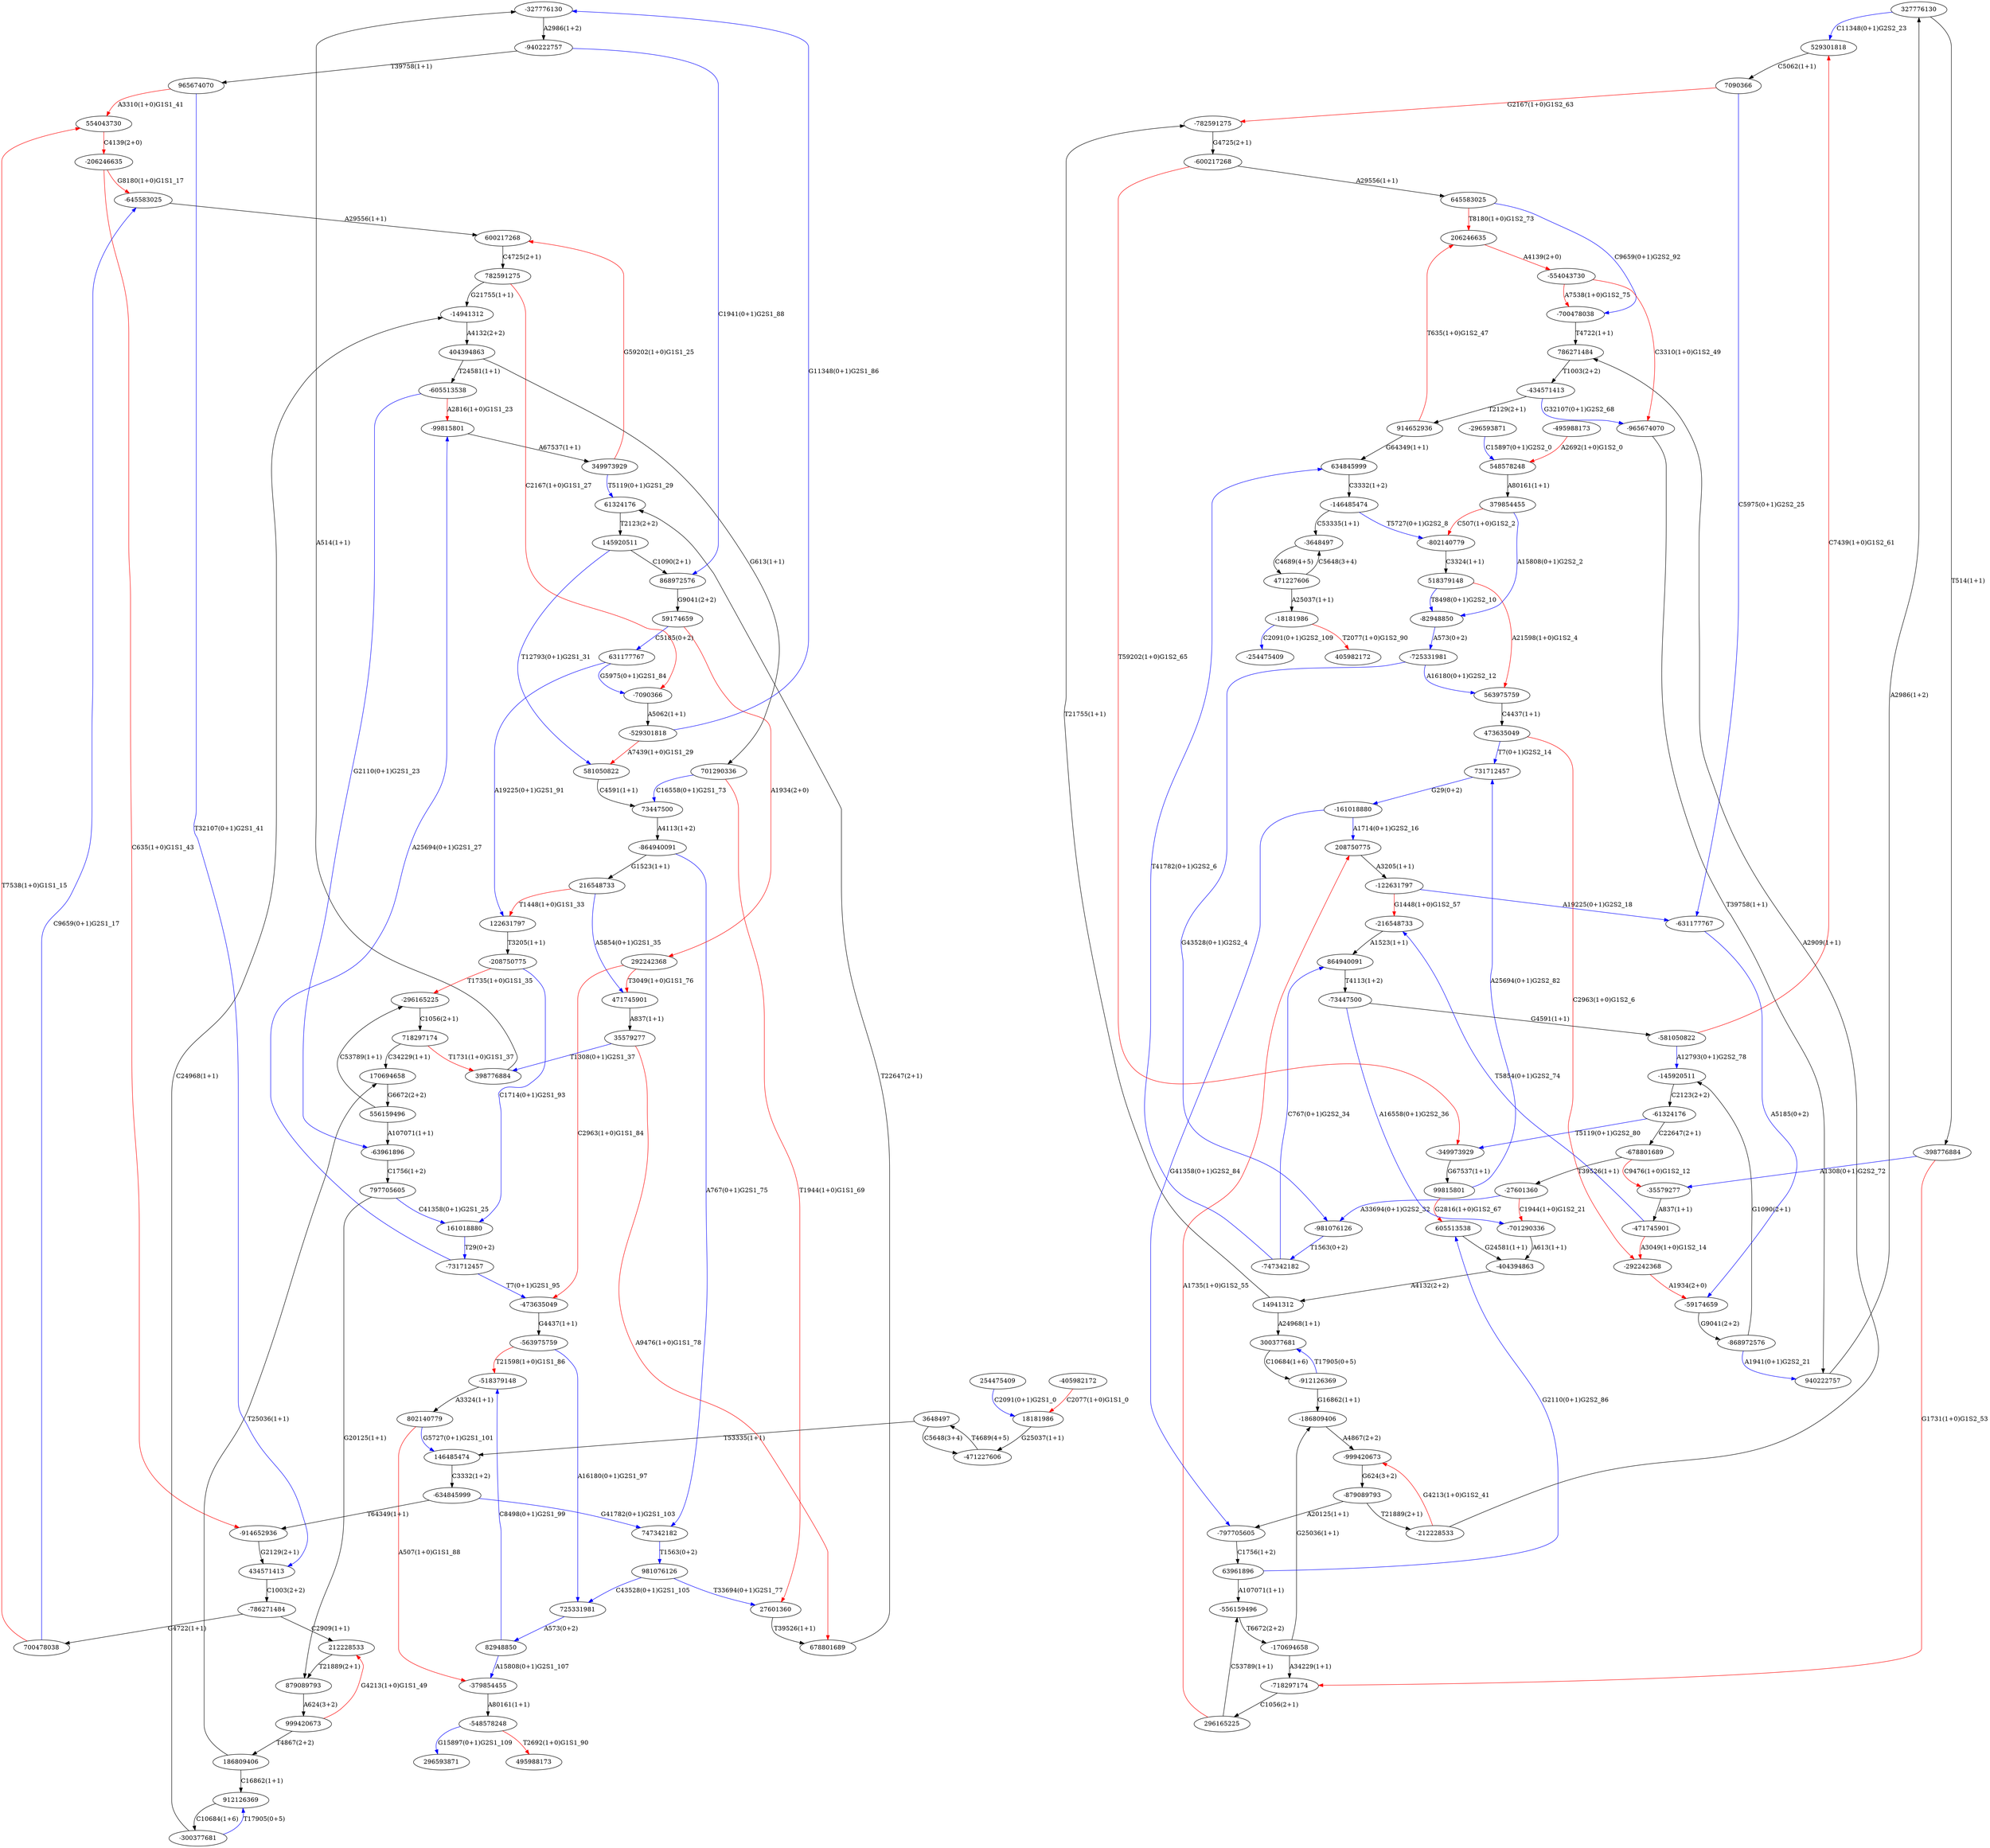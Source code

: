 digraph {
nodesep = 0.5;
-327776130 [style=filled fillcolor="white"]
327776130 [style=filled fillcolor="white"]
82948850 [style=filled fillcolor="white"]
-216548733 [style=filled fillcolor="white"]
216548733 [style=filled fillcolor="white"]
605513538 [style=filled fillcolor="white"]
-864940091 [style=filled fillcolor="white"]
864940091 [style=filled fillcolor="white"]
981076126 [style=filled fillcolor="white"]
-99815801 [style=filled fillcolor="white"]
645583025 [style=filled fillcolor="white"]
-14941312 [style=filled fillcolor="white"]
-27601360 [style=filled fillcolor="white"]
678801689 [style=filled fillcolor="white"]
27601360 [style=filled fillcolor="white"]
581050822 [style=filled fillcolor="white"]
-786271484 [style=filled fillcolor="white"]
-206246635 [style=filled fillcolor="white"]
206246635 [style=filled fillcolor="white"]
-645583025 [style=filled fillcolor="white"]
802140779 [style=filled fillcolor="white"]
-7090366 [style=filled fillcolor="white"]
-518379148 [style=filled fillcolor="white"]
-782591275 [style=filled fillcolor="white"]
7090366 [style=filled fillcolor="white"]
518379148 [style=filled fillcolor="white"]
-170694658 [style=filled fillcolor="white"]
718297174 [style=filled fillcolor="white"]
-296165225 [style=filled fillcolor="white"]
-404394863 [style=filled fillcolor="white"]
-605513538 [style=filled fillcolor="white"]
296593871 [style=filled fillcolor="white"]
554043730 [style=filled fillcolor="white"]
556159496 [style=filled fillcolor="white"]
563975759 [style=filled fillcolor="white"]
965674070 [style=filled fillcolor="white"]
59174659 [style=filled fillcolor="white"]
731712457 [style=filled fillcolor="white"]
786271484 [style=filled fillcolor="white"]
529301818 [style=filled fillcolor="white"]
-473635049 [style=filled fillcolor="white"]
296165225 [style=filled fillcolor="white"]
-563975759 [style=filled fillcolor="white"]
-349973929 [style=filled fillcolor="white"]
-581050822 [style=filled fillcolor="white"]
122631797 [style=filled fillcolor="white"]
398776884 [style=filled fillcolor="white"]
-879089793 [style=filled fillcolor="white"]
-981076126 [style=filled fillcolor="white"]
-208750775 [style=filled fillcolor="white"]
914652936 [style=filled fillcolor="white"]
-747342182 [style=filled fillcolor="white"]
-731712457 [style=filled fillcolor="white"]
3648497 [style=filled fillcolor="white"]
-82948850 [style=filled fillcolor="white"]
782591275 [style=filled fillcolor="white"]
725331981 [style=filled fillcolor="white"]
-725331981 [style=filled fillcolor="white"]
700478038 [style=filled fillcolor="white"]
-379854455 [style=filled fillcolor="white"]
-296593871 [style=filled fillcolor="white"]
-3648497 [style=filled fillcolor="white"]
-18181986 [style=filled fillcolor="white"]
-718297174 [style=filled fillcolor="white"]
300377681 [style=filled fillcolor="white"]
14941312 [style=filled fillcolor="white"]
349973929 [style=filled fillcolor="white"]
186809406 [style=filled fillcolor="white"]
-701290336 [style=filled fillcolor="white"]
-186809406 [style=filled fillcolor="white"]
-122631797 [style=filled fillcolor="white"]
-965674070 [style=filled fillcolor="white"]
-914652936 [style=filled fillcolor="white"]
868972576 [style=filled fillcolor="white"]
634845999 [style=filled fillcolor="white"]
473635049 [style=filled fillcolor="white"]
146485474 [style=filled fillcolor="white"]
170694658 [style=filled fillcolor="white"]
-868972576 [style=filled fillcolor="white"]
63961896 [style=filled fillcolor="white"]
912126369 [style=filled fillcolor="white"]
99815801 [style=filled fillcolor="white"]
208750775 [style=filled fillcolor="white"]
161018880 [style=filled fillcolor="white"]
-73447500 [style=filled fillcolor="white"]
-434571413 [style=filled fillcolor="white"]
405982172 [style=filled fillcolor="white"]
-63961896 [style=filled fillcolor="white"]
-600217268 [style=filled fillcolor="white"]
-556159496 [style=filled fillcolor="white"]
212228533 [style=filled fillcolor="white"]
-212228533 [style=filled fillcolor="white"]
-700478038 [style=filled fillcolor="white"]
254475409 [style=filled fillcolor="white"]
-254475409 [style=filled fillcolor="white"]
-802140779 [style=filled fillcolor="white"]
-678801689 [style=filled fillcolor="white"]
73447500 [style=filled fillcolor="white"]
379854455 [style=filled fillcolor="white"]
-471745901 [style=filled fillcolor="white"]
-161018880 [style=filled fillcolor="white"]
404394863 [style=filled fillcolor="white"]
-529301818 [style=filled fillcolor="white"]
999420673 [style=filled fillcolor="white"]
-548578248 [style=filled fillcolor="white"]
-631177767 [style=filled fillcolor="white"]
-146485474 [style=filled fillcolor="white"]
797705605 [style=filled fillcolor="white"]
145920511 [style=filled fillcolor="white"]
-398776884 [style=filled fillcolor="white"]
-797705605 [style=filled fillcolor="white"]
-634845999 [style=filled fillcolor="white"]
434571413 [style=filled fillcolor="white"]
940222757 [style=filled fillcolor="white"]
61324176 [style=filled fillcolor="white"]
-145920511 [style=filled fillcolor="white"]
-61324176 [style=filled fillcolor="white"]
879089793 [style=filled fillcolor="white"]
-300377681 [style=filled fillcolor="white"]
-59174659 [style=filled fillcolor="white"]
-554043730 [style=filled fillcolor="white"]
471745901 [style=filled fillcolor="white"]
747342182 [style=filled fillcolor="white"]
-940222757 [style=filled fillcolor="white"]
-999420673 [style=filled fillcolor="white"]
292242368 [style=filled fillcolor="white"]
-292242368 [style=filled fillcolor="white"]
600217268 [style=filled fillcolor="white"]
548578248 [style=filled fillcolor="white"]
35579277 [style=filled fillcolor="white"]
-35579277 [style=filled fillcolor="white"]
18181986 [style=filled fillcolor="white"]
-405982172 [style=filled fillcolor="white"]
701290336 [style=filled fillcolor="white"]
495988173 [style=filled fillcolor="white"]
-912126369 [style=filled fillcolor="white"]
-495988173 [style=filled fillcolor="white"]
471227606 [style=filled fillcolor="white"]
631177767 [style=filled fillcolor="white"]
-471227606 [style=filled fillcolor="white"]
"-327776130" -> "-940222757" [label="A2986(1+2)", color="black", penwidth=1]
"327776130" -> "-398776884" [label="T514(1+1)", color="black", penwidth=1]
"327776130" -> "529301818" [label="C11348(0+1)G2S2_23", color="blue", penwidth=1]
"82948850" -> "-518379148" [label="C8498(0+1)G2S1_99", color="blue", penwidth=1]
"82948850" -> "-379854455" [label="A15808(0+1)G2S1_107", color="blue", penwidth=1]
"-216548733" -> "864940091" [label="A1523(1+1)", color="black", penwidth=1]
"216548733" -> "471745901" [label="A5854(0+1)G2S1_35", color="blue", penwidth=1]
"216548733" -> "122631797" [label="T1448(1+0)G1S1_33", color="red", penwidth=1]
"605513538" -> "-404394863" [label="G24581(1+1)", color="black", penwidth=1]
"-864940091" -> "747342182" [label="A767(0+1)G2S1_75", color="blue", penwidth=1]
"-864940091" -> "216548733" [label="G1523(1+1)", color="black", penwidth=1]
"864940091" -> "-73447500" [label="T4113(1+2)", color="black", penwidth=1]
"981076126" -> "27601360" [label="T33694(0+1)G2S1_77", color="blue", penwidth=1]
"981076126" -> "725331981" [label="C43528(0+1)G2S1_105", color="blue", penwidth=1]
"-99815801" -> "349973929" [label="A67537(1+1)", color="black", penwidth=1]
"645583025" -> "-700478038" [label="C9659(0+1)G2S2_92", color="blue", penwidth=1]
"645583025" -> "206246635" [label="T8180(1+0)G1S2_73", color="red", penwidth=1]
"-14941312" -> "404394863" [label="A4132(2+2)", color="black", penwidth=1]
"-27601360" -> "-701290336" [label="C1944(1+0)G1S2_21", color="red", penwidth=1]
"-27601360" -> "-981076126" [label="A33694(0+1)G2S2_32", color="blue", penwidth=1]
"678801689" -> "61324176" [label="T22647(2+1)", color="black", penwidth=1]
"27601360" -> "678801689" [label="T39526(1+1)", color="black", penwidth=1]
"581050822" -> "73447500" [label="C4591(1+1)", color="black", penwidth=1]
"-786271484" -> "700478038" [label="G4722(1+1)", color="black", penwidth=1]
"-786271484" -> "212228533" [label="C2909(1+1)", color="black", penwidth=1]
"-206246635" -> "-914652936" [label="C635(1+0)G1S1_43", color="red", penwidth=1]
"-206246635" -> "-645583025" [label="G8180(1+0)G1S1_17", color="red", penwidth=1]
"206246635" -> "-554043730" [label="A4139(2+0)", color="red", penwidth=1]
"-645583025" -> "600217268" [label="A29556(1+1)", color="black", penwidth=1]
"802140779" -> "-379854455" [label="A507(1+0)G1S1_88", color="red", penwidth=1]
"802140779" -> "146485474" [label="G5727(0+1)G2S1_101", color="blue", penwidth=1]
"-7090366" -> "-529301818" [label="A5062(1+1)", color="black", penwidth=1]
"-518379148" -> "802140779" [label="A3324(1+1)", color="black", penwidth=1]
"-782591275" -> "-600217268" [label="G4725(2+1)", color="black", penwidth=1]
"7090366" -> "-631177767" [label="C5975(0+1)G2S2_25", color="blue", penwidth=1]
"7090366" -> "-782591275" [label="G2167(1+0)G1S2_63", color="red", penwidth=1]
"518379148" -> "563975759" [label="A21598(1+0)G1S2_4", color="red", penwidth=1]
"518379148" -> "-82948850" [label="T8498(0+1)G2S2_10", color="blue", penwidth=1]
"-170694658" -> "-186809406" [label="G25036(1+1)", color="black", penwidth=1]
"-170694658" -> "-718297174" [label="A34229(1+1)", color="black", penwidth=1]
"718297174" -> "170694658" [label="C34229(1+1)", color="black", penwidth=1]
"718297174" -> "398776884" [label="T1731(1+0)G1S1_37", color="red", penwidth=1]
"-296165225" -> "718297174" [label="C1056(2+1)", color="black", penwidth=1]
"-404394863" -> "14941312" [label="A4132(2+2)", color="black", penwidth=1]
"-605513538" -> "-63961896" [label="G2110(0+1)G2S1_23", color="blue", penwidth=1]
"-605513538" -> "-99815801" [label="A2816(1+0)G1S1_23", color="red", penwidth=1]
"554043730" -> "-206246635" [label="C4139(2+0)", color="red", penwidth=1]
"556159496" -> "-296165225" [label="C53789(1+1)", color="black", penwidth=1]
"556159496" -> "-63961896" [label="A107071(1+1)", color="black", penwidth=1]
"563975759" -> "473635049" [label="C4437(1+1)", color="black", penwidth=1]
"965674070" -> "434571413" [label="T32107(0+1)G2S1_41", color="blue", penwidth=1]
"965674070" -> "554043730" [label="A3310(1+0)G1S1_41", color="red", penwidth=1]
"59174659" -> "292242368" [label="A1934(2+0)", color="red", penwidth=1]
"59174659" -> "631177767" [label="C5185(0+2)", color="blue", penwidth=1]
"731712457" -> "-161018880" [label="G29(0+2)", color="blue", penwidth=1]
"786271484" -> "-434571413" [label="T1003(2+2)", color="black", penwidth=1]
"529301818" -> "7090366" [label="C5062(1+1)", color="black", penwidth=1]
"-473635049" -> "-563975759" [label="G4437(1+1)", color="black", penwidth=1]
"296165225" -> "208750775" [label="A1735(1+0)G1S2_55", color="red", penwidth=1]
"296165225" -> "-556159496" [label="C53789(1+1)", color="black", penwidth=1]
"-563975759" -> "725331981" [label="A16180(0+1)G2S1_97", color="blue", penwidth=1]
"-563975759" -> "-518379148" [label="T21598(1+0)G1S1_86", color="red", penwidth=1]
"-349973929" -> "99815801" [label="G67537(1+1)", color="black", penwidth=1]
"-581050822" -> "529301818" [label="C7439(1+0)G1S2_61", color="red", penwidth=1]
"-581050822" -> "-145920511" [label="A12793(0+1)G2S2_78", color="blue", penwidth=1]
"122631797" -> "-208750775" [label="T3205(1+1)", color="black", penwidth=1]
"398776884" -> "-327776130" [label="A514(1+1)", color="black", penwidth=1]
"-879089793" -> "-797705605" [label="A20125(1+1)", color="black", penwidth=1]
"-879089793" -> "-212228533" [label="T21889(2+1)", color="black", penwidth=1]
"-981076126" -> "-747342182" [label="T1563(0+2)", color="blue", penwidth=1]
"-208750775" -> "-296165225" [label="T1735(1+0)G1S1_35", color="red", penwidth=1]
"-208750775" -> "161018880" [label="C1714(0+1)G2S1_93", color="blue", penwidth=1]
"914652936" -> "206246635" [label="T635(1+0)G1S2_47", color="red", penwidth=1]
"914652936" -> "634845999" [label="G64349(1+1)", color="black", penwidth=1]
"-747342182" -> "634845999" [label="T41782(0+1)G2S2_6", color="blue", penwidth=1]
"-747342182" -> "864940091" [label="C767(0+1)G2S2_34", color="blue", penwidth=1]
"-731712457" -> "-473635049" [label="T7(0+1)G2S1_95", color="blue", penwidth=1]
"-731712457" -> "-99815801" [label="A25694(0+1)G2S1_27", color="blue", penwidth=1]
"3648497" -> "146485474" [label="T53335(1+1)", color="black", penwidth=1]
"3648497" -> "-471227606" [label="C5648(3+4)", color="black", penwidth=1]
"-82948850" -> "-725331981" [label="A573(0+2)", color="blue", penwidth=1]
"782591275" -> "-14941312" [label="G21755(1+1)", color="black", penwidth=1]
"782591275" -> "-7090366" [label="C2167(1+0)G1S1_27", color="red", penwidth=1]
"725331981" -> "82948850" [label="A573(0+2)", color="blue", penwidth=1]
"-725331981" -> "563975759" [label="A16180(0+1)G2S2_12", color="blue", penwidth=1]
"-725331981" -> "-981076126" [label="G43528(0+1)G2S2_4", color="blue", penwidth=1]
"700478038" -> "554043730" [label="T7538(1+0)G1S1_15", color="red", penwidth=1]
"700478038" -> "-645583025" [label="C9659(0+1)G2S1_17", color="blue", penwidth=1]
"-379854455" -> "-548578248" [label="A80161(1+1)", color="black", penwidth=1]
"-296593871" -> "548578248" [label="C15897(0+1)G2S2_0", color="blue", penwidth=1]
"-3648497" -> "471227606" [label="C4689(4+5)", color="black", penwidth=1]
"-18181986" -> "-254475409" [label="C2091(0+1)G2S2_109", color="blue", penwidth=1]
"-18181986" -> "405982172" [label="T2077(1+0)G1S2_90", color="red", penwidth=1]
"-718297174" -> "296165225" [label="C1056(2+1)", color="black", penwidth=1]
"300377681" -> "-912126369" [label="C10684(1+6)", color="black", penwidth=1]
"14941312" -> "300377681" [label="A24968(1+1)", color="black", penwidth=1]
"14941312" -> "-782591275" [label="T21755(1+1)", color="black", penwidth=1]
"349973929" -> "600217268" [label="G59202(1+0)G1S1_25", color="red", penwidth=1]
"349973929" -> "61324176" [label="T5119(0+1)G2S1_29", color="blue", penwidth=1]
"186809406" -> "170694658" [label="T25036(1+1)", color="black", penwidth=1]
"186809406" -> "912126369" [label="C16862(1+1)", color="black", penwidth=1]
"-701290336" -> "-404394863" [label="A613(1+1)", color="black", penwidth=1]
"-186809406" -> "-999420673" [label="A4867(2+2)", color="black", penwidth=1]
"-122631797" -> "-216548733" [label="G1448(1+0)G1S2_57", color="red", penwidth=1]
"-122631797" -> "-631177767" [label="A19225(0+1)G2S2_18", color="blue", penwidth=1]
"-965674070" -> "940222757" [label="T39758(1+1)", color="black", penwidth=1]
"-914652936" -> "434571413" [label="G2129(2+1)", color="black", penwidth=1]
"868972576" -> "59174659" [label="G9041(2+2)", color="black", penwidth=1]
"634845999" -> "-146485474" [label="C3332(1+2)", color="black", penwidth=1]
"473635049" -> "731712457" [label="T7(0+1)G2S2_14", color="blue", penwidth=1]
"473635049" -> "-292242368" [label="C2963(1+0)G1S2_6", color="red", penwidth=1]
"146485474" -> "-634845999" [label="C3332(1+2)", color="black", penwidth=1]
"170694658" -> "556159496" [label="G6672(2+2)", color="black", penwidth=1]
"-868972576" -> "-145920511" [label="G1090(2+1)", color="black", penwidth=1]
"-868972576" -> "940222757" [label="A1941(0+1)G2S2_21", color="blue", penwidth=1]
"63961896" -> "-556159496" [label="A107071(1+1)", color="black", penwidth=1]
"63961896" -> "605513538" [label="G2110(0+1)G2S2_86", color="blue", penwidth=1]
"912126369" -> "-300377681" [label="C10684(1+6)", color="black", penwidth=1]
"99815801" -> "731712457" [label="A25694(0+1)G2S2_82", color="blue", penwidth=1]
"99815801" -> "605513538" [label="G2816(1+0)G1S2_67", color="red", penwidth=1]
"208750775" -> "-122631797" [label="A3205(1+1)", color="black", penwidth=1]
"161018880" -> "-731712457" [label="T29(0+2)", color="blue", penwidth=1]
"-73447500" -> "-701290336" [label="A16558(0+1)G2S2_36", color="blue", penwidth=1]
"-73447500" -> "-581050822" [label="G4591(1+1)", color="black", penwidth=1]
"-434571413" -> "-965674070" [label="G32107(0+1)G2S2_68", color="blue", penwidth=1]
"-434571413" -> "914652936" [label="T2129(2+1)", color="black", penwidth=1]
"-63961896" -> "797705605" [label="C1756(1+2)", color="black", penwidth=1]
"-600217268" -> "645583025" [label="A29556(1+1)", color="black", penwidth=1]
"-600217268" -> "-349973929" [label="T59202(1+0)G1S2_65", color="red", penwidth=1]
"-556159496" -> "-170694658" [label="T6672(2+2)", color="black", penwidth=1]
"212228533" -> "879089793" [label="T21889(2+1)", color="black", penwidth=1]
"-212228533" -> "786271484" [label="A2909(1+1)", color="black", penwidth=1]
"-212228533" -> "-999420673" [label="G4213(1+0)G1S2_41", color="red", penwidth=1]
"-700478038" -> "786271484" [label="T4722(1+1)", color="black", penwidth=1]
"254475409" -> "18181986" [label="C2091(0+1)G2S1_0", color="blue", penwidth=1]
"-802140779" -> "518379148" [label="C3324(1+1)", color="black", penwidth=1]
"-678801689" -> "-27601360" [label="T39526(1+1)", color="black", penwidth=1]
"-678801689" -> "-35579277" [label="C9476(1+0)G1S2_12", color="red", penwidth=1]
"73447500" -> "-864940091" [label="A4113(1+2)", color="black", penwidth=1]
"379854455" -> "-82948850" [label="A15808(0+1)G2S2_2", color="blue", penwidth=1]
"379854455" -> "-802140779" [label="C507(1+0)G1S2_2", color="red", penwidth=1]
"-471745901" -> "-292242368" [label="A3049(1+0)G1S2_14", color="red", penwidth=1]
"-471745901" -> "-216548733" [label="T5854(0+1)G2S2_74", color="blue", penwidth=1]
"-161018880" -> "208750775" [label="A1714(0+1)G2S2_16", color="blue", penwidth=1]
"-161018880" -> "-797705605" [label="G41358(0+1)G2S2_84", color="blue", penwidth=1]
"404394863" -> "701290336" [label="G613(1+1)", color="black", penwidth=1]
"404394863" -> "-605513538" [label="T24581(1+1)", color="black", penwidth=1]
"-529301818" -> "-327776130" [label="G11348(0+1)G2S1_86", color="blue", penwidth=1]
"-529301818" -> "581050822" [label="A7439(1+0)G1S1_29", color="red", penwidth=1]
"999420673" -> "186809406" [label="T4867(2+2)", color="black", penwidth=1]
"999420673" -> "212228533" [label="G4213(1+0)G1S1_49", color="red", penwidth=1]
"-548578248" -> "296593871" [label="G15897(0+1)G2S1_109", color="blue", penwidth=1]
"-548578248" -> "495988173" [label="T2692(1+0)G1S1_90", color="red", penwidth=1]
"-631177767" -> "-59174659" [label="A5185(0+2)", color="blue", penwidth=1]
"-146485474" -> "-3648497" [label="C53335(1+1)", color="black", penwidth=1]
"-146485474" -> "-802140779" [label="T5727(0+1)G2S2_8", color="blue", penwidth=1]
"797705605" -> "161018880" [label="C41358(0+1)G2S1_25", color="blue", penwidth=1]
"797705605" -> "879089793" [label="G20125(1+1)", color="black", penwidth=1]
"145920511" -> "868972576" [label="C1090(2+1)", color="black", penwidth=1]
"145920511" -> "581050822" [label="T12793(0+1)G2S1_31", color="blue", penwidth=1]
"-398776884" -> "-35579277" [label="A1308(0+1)G2S2_72", color="blue", penwidth=1]
"-398776884" -> "-718297174" [label="G1731(1+0)G1S2_53", color="red", penwidth=1]
"-797705605" -> "63961896" [label="C1756(1+2)", color="black", penwidth=1]
"-634845999" -> "747342182" [label="G41782(0+1)G2S1_103", color="blue", penwidth=1]
"-634845999" -> "-914652936" [label="T64349(1+1)", color="black", penwidth=1]
"434571413" -> "-786271484" [label="C1003(2+2)", color="black", penwidth=1]
"940222757" -> "327776130" [label="A2986(1+2)", color="black", penwidth=1]
"61324176" -> "145920511" [label="T2123(2+2)", color="black", penwidth=1]
"-145920511" -> "-61324176" [label="C2123(2+2)", color="black", penwidth=1]
"-61324176" -> "-678801689" [label="C22647(2+1)", color="black", penwidth=1]
"-61324176" -> "-349973929" [label="T5119(0+1)G2S2_80", color="blue", penwidth=1]
"879089793" -> "999420673" [label="A624(3+2)", color="black", penwidth=1]
"-300377681" -> "-14941312" [label="C24968(1+1)", color="black", penwidth=1]
"-300377681" -> "912126369" [label="T17905(0+5)", color="blue", penwidth=1]
"-59174659" -> "-868972576" [label="G9041(2+2)", color="black", penwidth=1]
"-554043730" -> "-965674070" [label="C3310(1+0)G1S2_49", color="red", penwidth=1]
"-554043730" -> "-700478038" [label="A7538(1+0)G1S2_75", color="red", penwidth=1]
"471745901" -> "35579277" [label="A837(1+1)", color="black", penwidth=1]
"747342182" -> "981076126" [label="T1563(0+2)", color="blue", penwidth=1]
"-940222757" -> "965674070" [label="T39758(1+1)", color="black", penwidth=1]
"-940222757" -> "868972576" [label="C1941(0+1)G2S1_88", color="blue", penwidth=1]
"-999420673" -> "-879089793" [label="G624(3+2)", color="black", penwidth=1]
"292242368" -> "471745901" [label="T3049(1+0)G1S1_76", color="red", penwidth=1]
"292242368" -> "-473635049" [label="C2963(1+0)G1S1_84", color="red", penwidth=1]
"-292242368" -> "-59174659" [label="A1934(2+0)", color="red", penwidth=1]
"600217268" -> "782591275" [label="C4725(2+1)", color="black", penwidth=1]
"548578248" -> "379854455" [label="A80161(1+1)", color="black", penwidth=1]
"35579277" -> "678801689" [label="A9476(1+0)G1S1_78", color="red", penwidth=1]
"35579277" -> "398776884" [label="T1308(0+1)G2S1_37", color="blue", penwidth=1]
"-35579277" -> "-471745901" [label="A837(1+1)", color="black", penwidth=1]
"18181986" -> "-471227606" [label="G25037(1+1)", color="black", penwidth=1]
"-405982172" -> "18181986" [label="C2077(1+0)G1S1_0", color="red", penwidth=1]
"701290336" -> "73447500" [label="C16558(0+1)G2S1_73", color="blue", penwidth=1]
"701290336" -> "27601360" [label="T1944(1+0)G1S1_69", color="red", penwidth=1]
"-912126369" -> "300377681" [label="T17905(0+5)", color="blue", penwidth=1]
"-912126369" -> "-186809406" [label="G16862(1+1)", color="black", penwidth=1]
"-495988173" -> "548578248" [label="A2692(1+0)G1S2_0", color="red", penwidth=1]
"471227606" -> "-3648497" [label="C5648(3+4)", color="black", penwidth=1]
"471227606" -> "-18181986" [label="A25037(1+1)", color="black", penwidth=1]
"631177767" -> "-7090366" [label="G5975(0+1)G2S1_84", color="blue", penwidth=1]
"631177767" -> "122631797" [label="A19225(0+1)G2S1_91", color="blue", penwidth=1]
"-471227606" -> "3648497" [label="T4689(4+5)", color="black", penwidth=1]
}
